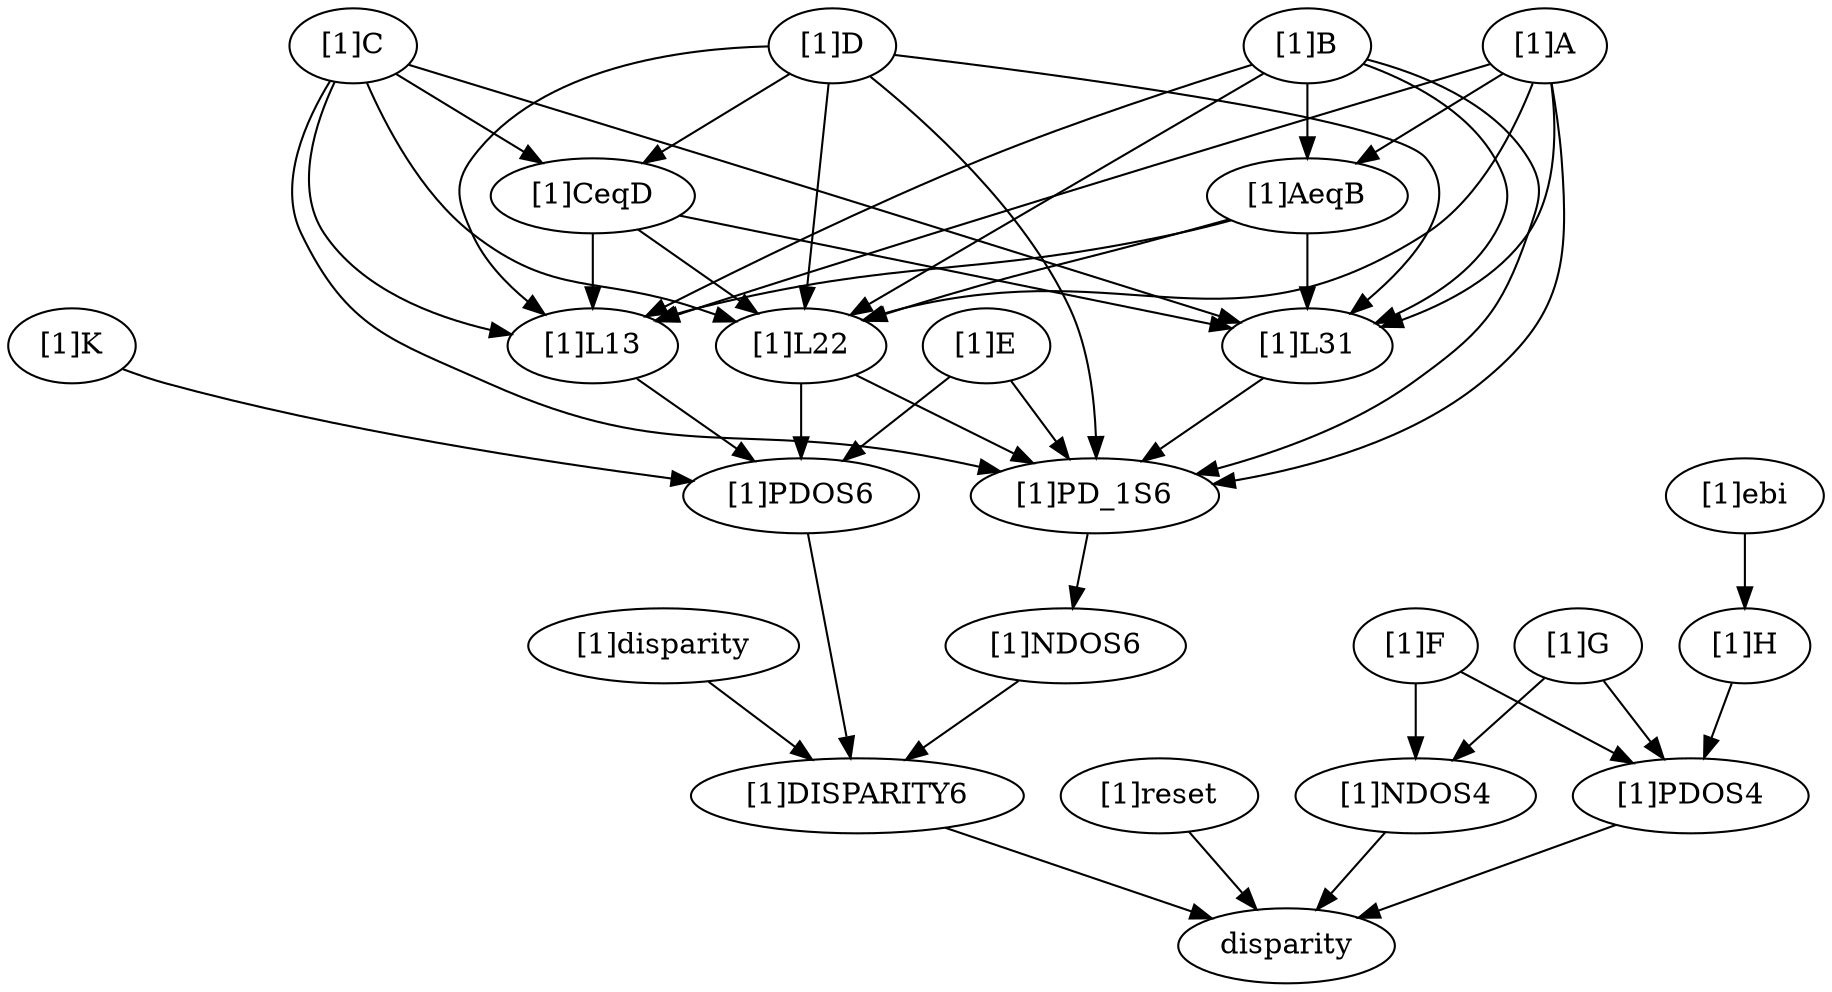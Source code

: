 strict digraph "" {
	"[1]CeqD"	 [complexity=26,
		importance=0.093606795945,
		rank=0.0036002613825];
	"[1]L31"	 [complexity=19,
		importance=0.0848936801593,
		rank=0.00446808842944];
	"[1]CeqD" -> "[1]L31";
	"[1]L13"	 [complexity=13,
		importance=0.0725698347264,
		rank=0.00558229497895];
	"[1]CeqD" -> "[1]L13";
	"[1]L22"	 [complexity=19,
		importance=0.0848936801593,
		rank=0.00446808842944];
	"[1]CeqD" -> "[1]L22";
	"[1]AeqB"	 [complexity=26,
		importance=0.093606795945,
		rank=0.0036002613825];
	"[1]AeqB" -> "[1]L31";
	"[1]AeqB" -> "[1]L13";
	"[1]AeqB" -> "[1]L22";
	"[1]disparity"	 [complexity=8,
		importance=0.0722798918792,
		rank=0.0090349864849];
	"[1]DISPARITY6"	 [complexity=4,
		importance=0.048182068753,
		rank=0.0120455171882];
	"[1]disparity" -> "[1]DISPARITY6";
	"[1]PD_1S6"	 [complexity=10,
		importance=0.0727638447433,
		rank=0.00727638447433];
	"[1]L31" -> "[1]PD_1S6";
	disparity	 [complexity=0,
		importance=0.0240978231262,
		rank=0.0];
	"[1]PDOS6"	 [complexity=8,
		importance=0.0604399993104,
		rank=0.0075549999138];
	"[1]L13" -> "[1]PDOS6";
	"[1]reset"	 [complexity=1,
		importance=0.0563962527367,
		rank=0.0563962527367];
	"[1]reset" -> disparity;
	"[1]NDOS6"	 [complexity=8,
		importance=0.0596588570732,
		rank=0.00745735713415];
	"[1]PD_1S6" -> "[1]NDOS6";
	"[1]NDOS6" -> "[1]DISPARITY6";
	"[1]NDOS4"	 [complexity=4,
		importance=0.0332665027354,
		rank=0.00831662568384];
	"[1]NDOS4" -> disparity;
	"[1]ebi"	 [complexity=17,
		importance=0.0547927906264,
		rank=0.00322310533097];
	"[1]H"	 [complexity=8,
		importance=0.0465921841422,
		rank=0.00582402301777];
	"[1]ebi" -> "[1]H";
	"[1]DISPARITY6" -> disparity;
	"[1]PDOS4"	 [complexity=4,
		importance=0.0342915032466,
		rank=0.00857287581165];
	"[1]PDOS4" -> disparity;
	"[1]PDOS6" -> "[1]DISPARITY6";
	"[1]C"	 [complexity=31,
		importance=0.101807402429,
		rank=0.00328410975578];
	"[1]C" -> "[1]CeqD";
	"[1]C" -> "[1]L31";
	"[1]C" -> "[1]L13";
	"[1]C" -> "[1]PD_1S6";
	"[1]C" -> "[1]L22";
	"[1]B"	 [complexity=31,
		importance=0.101807402429,
		rank=0.00328410975578];
	"[1]B" -> "[1]AeqB";
	"[1]B" -> "[1]L31";
	"[1]B" -> "[1]L13";
	"[1]B" -> "[1]PD_1S6";
	"[1]B" -> "[1]L22";
	"[1]A"	 [complexity=31,
		importance=0.101807402429,
		rank=0.00328410975578];
	"[1]A" -> "[1]AeqB";
	"[1]A" -> "[1]L31";
	"[1]A" -> "[1]L13";
	"[1]A" -> "[1]PD_1S6";
	"[1]A" -> "[1]L22";
	"[1]G"	 [complexity=8,
		importance=0.0424921097308,
		rank=0.00531151371635];
	"[1]G" -> "[1]NDOS4";
	"[1]G" -> "[1]PDOS4";
	"[1]F"	 [complexity=8,
		importance=0.0424921097308,
		rank=0.00531151371635];
	"[1]F" -> "[1]NDOS4";
	"[1]F" -> "[1]PDOS4";
	"[1]E"	 [complexity=19,
		importance=0.0809644512276,
		rank=0.00426128690671];
	"[1]E" -> "[1]PD_1S6";
	"[1]E" -> "[1]PDOS6";
	"[1]D"	 [complexity=31,
		importance=0.101807402429,
		rank=0.00328410975578];
	"[1]D" -> "[1]CeqD";
	"[1]D" -> "[1]L31";
	"[1]D" -> "[1]L13";
	"[1]D" -> "[1]PD_1S6";
	"[1]D" -> "[1]L22";
	"[1]K"	 [complexity=13,
		importance=0.0686406057947,
		rank=0.00528004659959];
	"[1]K" -> "[1]PDOS6";
	"[1]H" -> "[1]PDOS4";
	"[1]L22" -> "[1]PD_1S6";
	"[1]L22" -> "[1]PDOS6";
}
